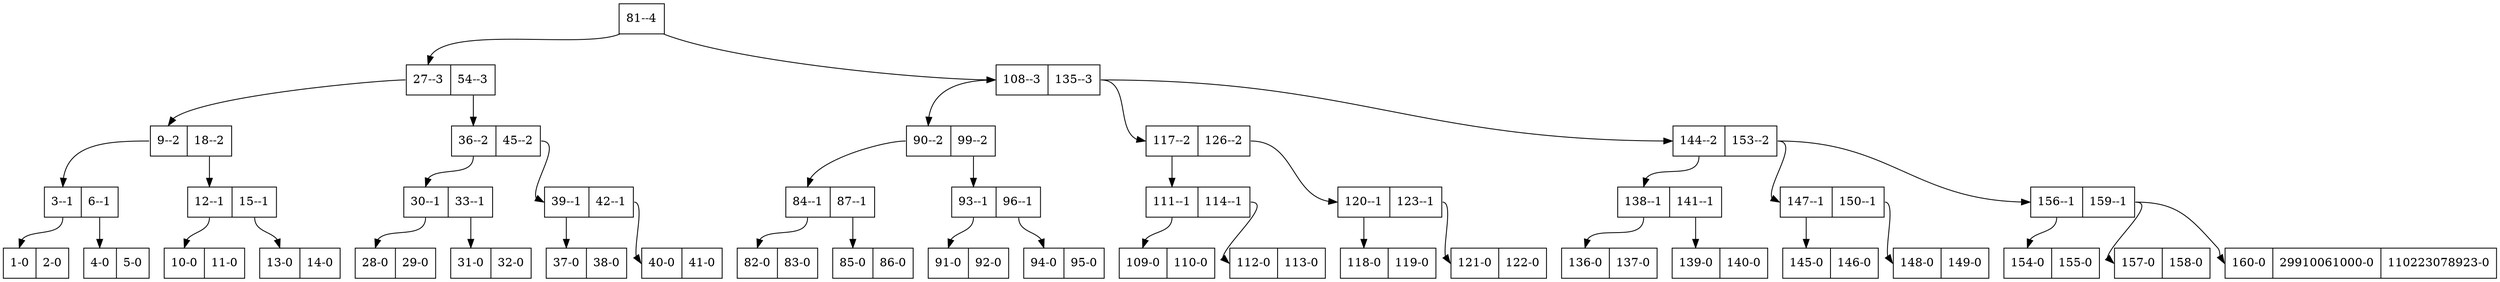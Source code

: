 digraph List {
rankdir=TB;node [shape = record];Node81[label="<f0>81--4"]
Node27[label="<f0>27--3|<f1>54--3"]
Node9[label="<f0>9--2|<f1>18--2"]
Node3[label="<f0>3--1|<f1>6--1"]
Node1[label="<f0>1-0|<f1>2-0"]
Node4[label="<f0>4-0|<f1>5-0"]
Node12[label="<f0>12--1|<f1>15--1"]
Node10[label="<f0>10-0|<f1>11-0"]
Node13[label="<f0>13-0|<f1>14-0"]
Node36[label="<f0>36--2|<f1>45--2"]
Node30[label="<f0>30--1|<f1>33--1"]
Node28[label="<f0>28-0|<f1>29-0"]
Node31[label="<f0>31-0|<f1>32-0"]
Node39[label="<f0>39--1|<f1>42--1"]
Node37[label="<f0>37-0|<f1>38-0"]
Node40[label="<f0>40-0|<f1>41-0"]
Node108[label="<f0>108--3|<f1>135--3"]
Node90[label="<f0>90--2|<f1>99--2"]
Node84[label="<f0>84--1|<f1>87--1"]
Node82[label="<f0>82-0|<f1>83-0"]
Node85[label="<f0>85-0|<f1>86-0"]
Node93[label="<f0>93--1|<f1>96--1"]
Node91[label="<f0>91-0|<f1>92-0"]
Node94[label="<f0>94-0|<f1>95-0"]
Node117[label="<f0>117--2|<f1>126--2"]
Node111[label="<f0>111--1|<f1>114--1"]
Node109[label="<f0>109-0|<f1>110-0"]
Node112[label="<f0>112-0|<f1>113-0"]
Node120[label="<f0>120--1|<f1>123--1"]
Node118[label="<f0>118-0|<f1>119-0"]
Node121[label="<f0>121-0|<f1>122-0"]
Node144[label="<f0>144--2|<f1>153--2"]
Node138[label="<f0>138--1|<f1>141--1"]
Node136[label="<f0>136-0|<f1>137-0"]
Node139[label="<f0>139-0|<f1>140-0"]
Node147[label="<f0>147--1|<f1>150--1"]
Node145[label="<f0>145-0|<f1>146-0"]
Node148[label="<f0>148-0|<f1>149-0"]
Node156[label="<f0>156--1|<f1>159--1"]
Node154[label="<f0>154-0|<f1>155-0"]
Node157[label="<f0>157-0|<f1>158-0"]
Node160[label="<f0>160-0|<f1>29910061000-0|<f2>110223078923-0"]

"Node81":f0->"Node27":f0;
"Node81":f0->"Node108":f0;
"Node27":f0->"Node9":f0;
"Node27":f1->"Node36":f0;
"Node9":f0->"Node3":f0;
"Node9":f1->"Node12":f0;
"Node3":f0->"Node1":f0;
"Node3":f1->"Node4":f0;
"Node12":f0->"Node10":f0;
"Node12":f1->"Node13":f0;
"Node36":f0->"Node30":f0;
"Node36":f1->"Node39":f0;
"Node30":f0->"Node28":f0;
"Node30":f1->"Node31":f0;
"Node39":f0->"Node37":f0;
"Node39":f1->"Node40":f0;
"Node108":f0->"Node90":f0;
"Node108":f1->"Node117":f0;
"Node108":f1->"Node144":f0;
"Node90":f0->"Node84":f0;
"Node90":f1->"Node93":f0;
"Node84":f0->"Node82":f0;
"Node84":f1->"Node85":f0;
"Node93":f0->"Node91":f0;
"Node93":f1->"Node94":f0;
"Node117":f0->"Node111":f0;
"Node117":f1->"Node120":f0;
"Node111":f0->"Node109":f0;
"Node111":f1->"Node112":f0;
"Node120":f0->"Node118":f0;
"Node120":f1->"Node121":f0;
"Node144":f0->"Node138":f0;
"Node144":f1->"Node147":f0;
"Node144":f1->"Node156":f0;
"Node138":f0->"Node136":f0;
"Node138":f1->"Node139":f0;
"Node147":f0->"Node145":f0;
"Node147":f1->"Node148":f0;
"Node156":f0->"Node154":f0;
"Node156":f1->"Node157":f0;
"Node156":f1->"Node160":f0;

}